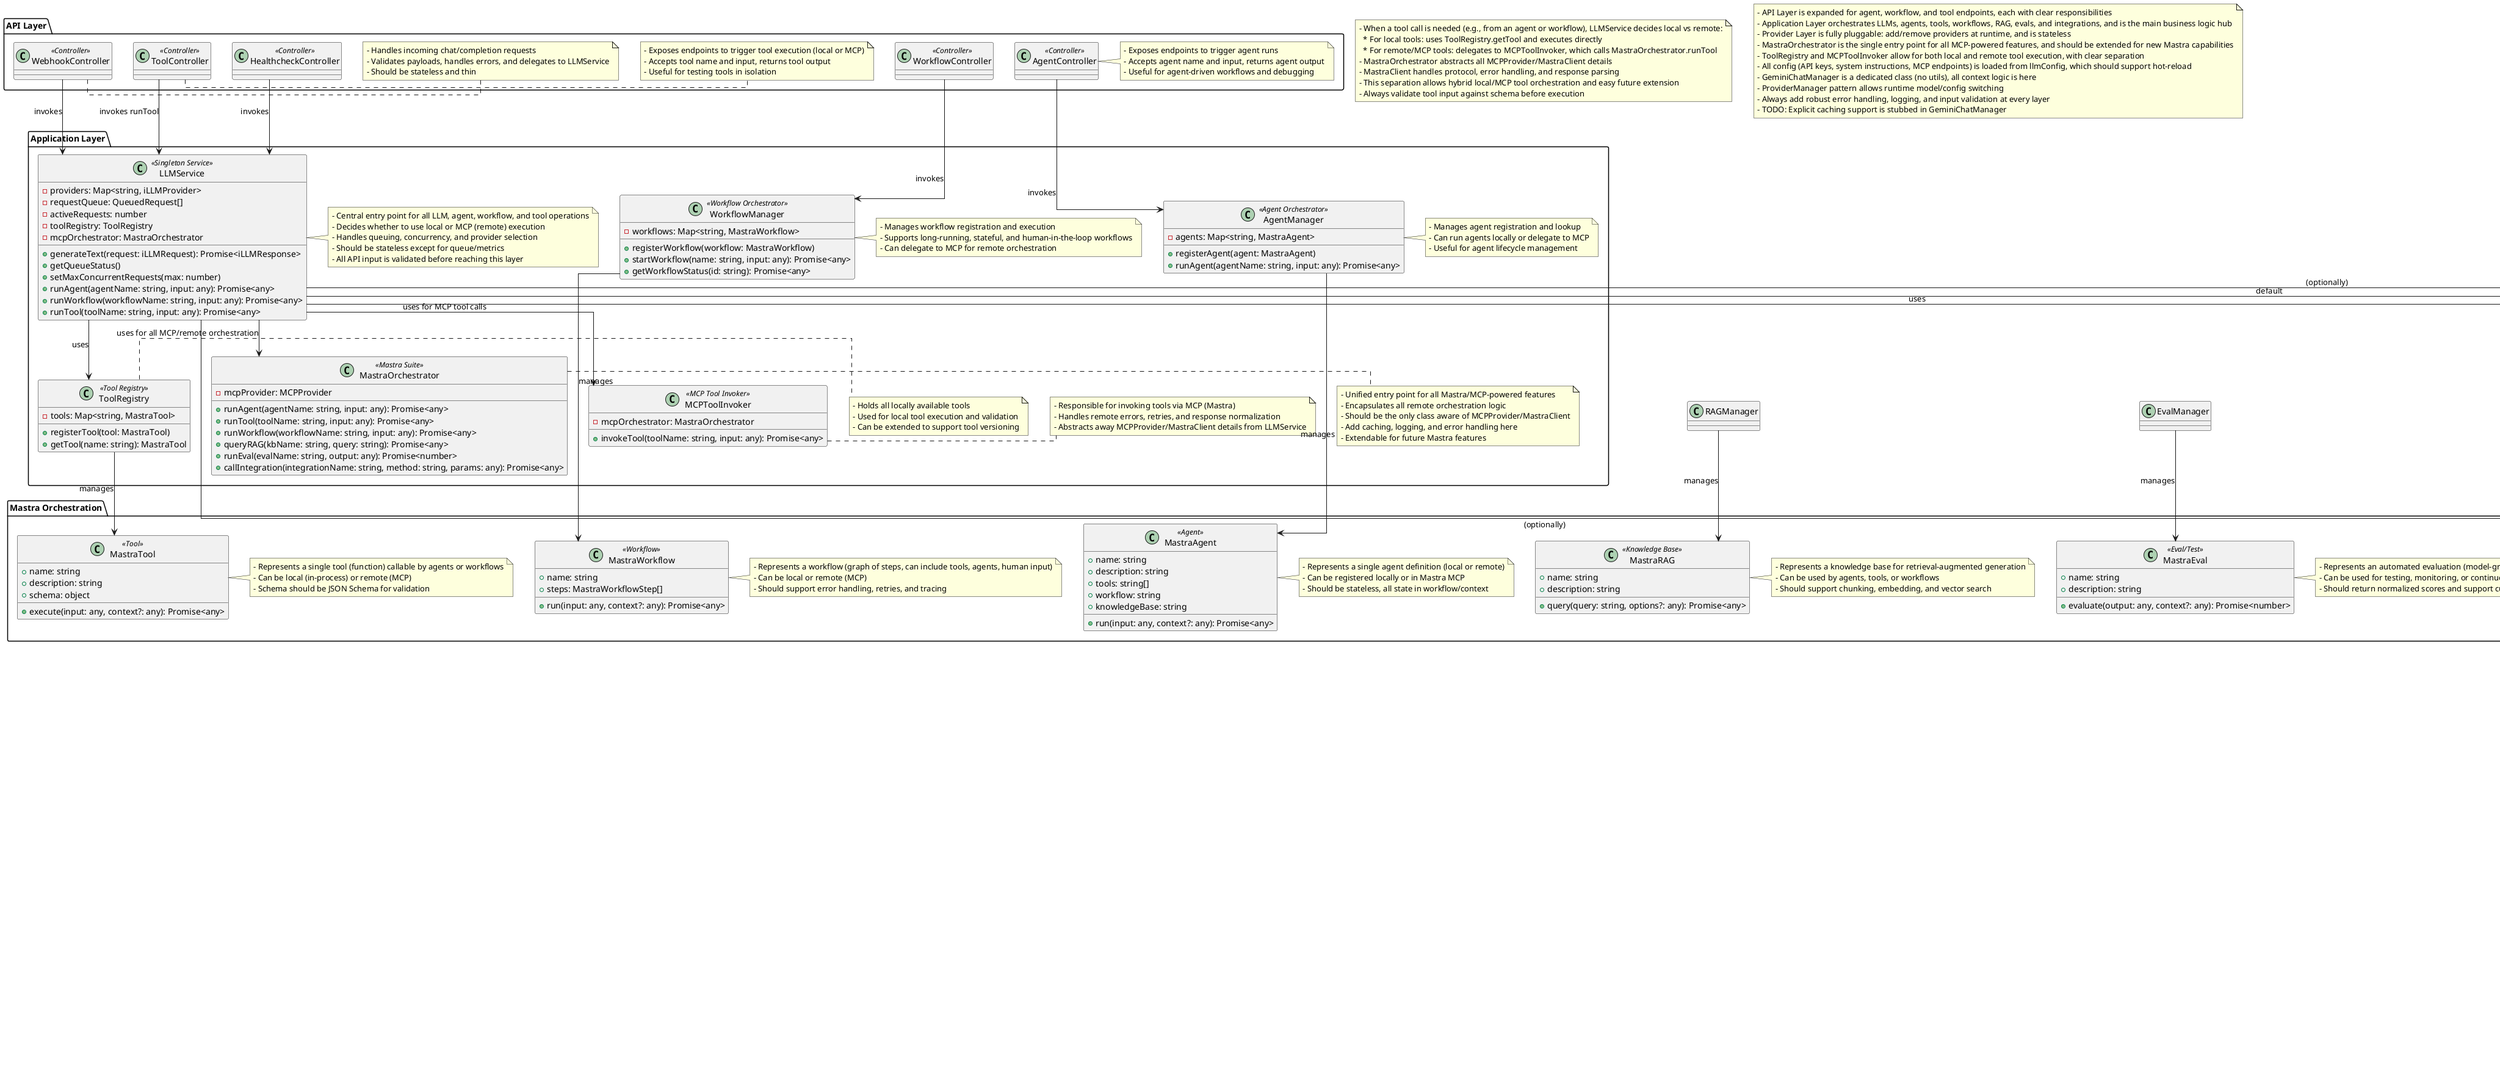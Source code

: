 @startuml
' LLM Architecture v2: justifyprint-chatbot-server with Mastra MCP integration and advanced orchestration
' Expanded with detailed implementation notes for educational, production-level guidance
skinparam linetype ortho

' API Layer: HTTP endpoints, validation, and error handling
package "API Layer" {
  class WebhookController <<Controller>>
  class HealthcheckController <<Controller>>
  class AgentController <<Controller>>
  class WorkflowController <<Controller>>
  class ToolController <<Controller>>
  note right of WebhookController
    - Handles incoming chat/completion requests
    - Validates payloads, handles errors, and delegates to LLMService
    - Should be stateless and thin
  end note
  note right of AgentController
    - Exposes endpoints to trigger agent runs
    - Accepts agent name and input, returns agent output
    - Useful for agent-driven workflows and debugging
  end note
  note right of ToolController
    - Exposes endpoints to trigger tool execution (local or MCP)
    - Accepts tool name and input, returns tool output
    - Useful for testing tools in isolation
  end note
}

' Application Layer: Orchestrates LLM operations, workflows, agents, provider selection, and business logic
package "Application Layer" {
  class LLMService <<Singleton Service>> {
    +generateText(request: iLLMRequest): Promise<iLLMResponse>
    +getQueueStatus()
    +setMaxConcurrentRequests(max: number)
    +runAgent(agentName: string, input: any): Promise<any>
    +runWorkflow(workflowName: string, input: any): Promise<any>
    +runTool(toolName: string, input: any): Promise<any>
    -providers: Map<string, iLLMProvider>
    -requestQueue: QueuedRequest[]
    -activeRequests: number
    -toolRegistry: ToolRegistry
    -mcpOrchestrator: MastraOrchestrator
  }
  note right of LLMService
    - Central entry point for all LLM, agent, workflow, and tool operations
    - Decides whether to use local or MCP (remote) execution
    - Handles queuing, concurrency, and provider selection
    - Should be stateless except for queue/metrics
    - All API input is validated before reaching this layer
  end note
  class AgentManager <<Agent Orchestrator>> {
    +registerAgent(agent: MastraAgent)
    +runAgent(agentName: string, input: any): Promise<any>
    -agents: Map<string, MastraAgent>
  }
  note right of AgentManager
    - Manages agent registration and lookup
    - Can run agents locally or delegate to MCP
    - Useful for agent lifecycle management
  end note
  class WorkflowManager <<Workflow Orchestrator>> {
    +registerWorkflow(workflow: MastraWorkflow)
    +startWorkflow(name: string, input: any): Promise<any>
    +getWorkflowStatus(id: string): Promise<any>
    -workflows: Map<string, MastraWorkflow>
  }
  note right of WorkflowManager
    - Manages workflow registration and execution
    - Supports long-running, stateful, and human-in-the-loop workflows
    - Can delegate to MCP for remote orchestration
  end note
  class ToolRegistry <<Tool Registry>> {
    +registerTool(tool: MastraTool)
    +getTool(name: string): MastraTool
    -tools: Map<string, MastraTool>
  }
  note right of ToolRegistry
    - Holds all locally available tools
    - Used for local tool execution and validation
    - Can be extended to support tool versioning
  end note
  class MCPToolInvoker <<MCP Tool Invoker>> {
    +invokeTool(toolName: string, input: any): Promise<any>
    -mcpOrchestrator: MastraOrchestrator
  }
  note right of MCPToolInvoker
    - Responsible for invoking tools via MCP (Mastra)
    - Handles remote errors, retries, and response normalization
    - Abstracts away MCPProvider/MastraClient details from LLMService
  end note
  class MastraOrchestrator <<Mastra Suite>> {
    +runAgent(agentName: string, input: any): Promise<any>
    +runTool(toolName: string, input: any): Promise<any>
    +runWorkflow(workflowName: string, input: any): Promise<any>
    +queryRAG(kbName: string, query: string): Promise<any>
    +runEval(evalName: string, output: any): Promise<number>
    +callIntegration(integrationName: string, method: string, params: any): Promise<any>
    -mcpProvider: MCPProvider
  }
  note right of MastraOrchestrator
    - Unified entry point for all Mastra/MCP-powered features
    - Encapsulates all remote orchestration logic
    - Should be the only class aware of MCPProvider/MastraClient
    - Add caching, logging, and error handling here
    - Extendable for future Mastra features
  end note
}

' Provider Layer: Implements LLM API logic, context management, and model variants
package "Provider Layer" {
  interface iLLMProvider {
    +generateText(request: iLLMRequest): Promise<iLLMResponse>
  }
  class GeminiProvider <<Provider>> implements iLLMProvider {
    +generateText(request: iLLMRequest): Promise<iLLMResponse>
    -model: GenerativeModel
    -apiKey: string
    -modelName: string
  }
  class GeminiProviderManager <<Manager>> implements iLLMProvider {
    +addModelVariant(config: GeminiModelConfig): GeminiProvider
    +getProvider(modelName: string): GeminiProvider
    +generateText(request: iLLMRequest, modelName?: string): Promise<iLLMResponse>
    -providers: Map<string, GeminiProvider>
  }
  class GeminiChatManager <<Context Manager>> {
    +trimHistory(history, newMessage): Promise<GeminiChatMessage[]>
    +createExplicitCache(systemInstruction, contents): Promise<string>
    +generateWithCache(cacheKey, userMessage): Promise<unknown>
    -toGeminiContent(history): Content[]
    -genAI: GoogleGenerativeAI
    -modelName: string
    -tokenLimit: number
  }
  class MCPProvider <<Provider>> implements iLLMProvider {
    +generateText(request: iLLMRequest): Promise<iLLMResponse>
    +runTool(toolName: string, input: any): Promise<any>
    +runAgent(agentName: string, input: any): Promise<any>
    +runWorkflow(workflowName: string, input: any): Promise<any>
    +queryRAG(kbName: string, query: string): Promise<any>
    +runEval(evalName: string, output: any): Promise<number>
    +callIntegration(integrationName: string, method: string, params: any): Promise<any>
    -mastraClient: MastraClient
  }
  note right of MCPProvider
    - Integrates with Mastra MCP server
    - Handles all remote orchestration (tools, agents, workflows, RAG, evals, integrations)
    - Should be stateless, all state is in Mastra/MCP
    - Handles protocol, retries, and error normalization
  end note
  class MastraClient <<External SDK>> {
    +callModel(model, input, options): Promise<Response>
    +runTool(toolName, input): Promise<Response>
    +runAgent(agentName, input): Promise<Response>
    +runWorkflow(workflowName, input): Promise<Response>
    +queryRAG(kbName, query): Promise<Response>
    +runEval(evalName, input): Promise<Response>
    +callIntegration(integrationName, method, params): Promise<any>
  }
  note right of MastraClient
    - Handles all HTTP/gRPC/WebSocket communication with Mastra MCP server
    - Should be robust to network errors and timeouts
    - Handles authentication, retries, and protocol upgrades
    - Should be easily mockable for testing
  end note
}

' Mastra Orchestration: Advanced features for LLMs
package "Mastra Orchestration" {
  class MastraAgent <<Agent>> {
    +name: string
    +description: string
    +tools: string[]
    +workflow: string
    +knowledgeBase: string
    +run(input: any, context?: any): Promise<any>
  }
  note right of MastraAgent
    - Represents a single agent definition (local or remote)
    - Can be registered locally or in Mastra MCP
    - Should be stateless, all state in workflow/context
  end note
  class MastraTool <<Tool>> {
    +name: string
    +description: string
    +schema: object
    +execute(input: any, context?: any): Promise<any>
  }
  note right of MastraTool
    - Represents a single tool (function) callable by agents or workflows
    - Can be local (in-process) or remote (MCP)
    - Schema should be JSON Schema for validation
  end note
  class MastraWorkflow <<Workflow>> {
    +name: string
    +steps: MastraWorkflowStep[]
    +run(input: any, context?: any): Promise<any>
  }
  note right of MastraWorkflow
    - Represents a workflow (graph of steps, can include tools, agents, human input)
    - Can be local or remote (MCP)
    - Should support error handling, retries, and tracing
  end note
  class MastraRAG <<Knowledge Base>> {
    +name: string
    +description: string
    +query(query: string, options?: any): Promise<any>
  }
  note right of MastraRAG
    - Represents a knowledge base for retrieval-augmented generation
    - Can be used by agents, tools, or workflows
    - Should support chunking, embedding, and vector search
  end note
  class MastraIntegration <<Integration>> {
    +name: string
    +description: string
    +call(method: string, params: any): Promise<any>
  }
  note right of MastraIntegration
    - Represents a third-party API integration
    - Can be called as a tool or workflow step
    - Should be type-safe and support parameter validation
  end note
  class MastraEval <<Eval/Test>> {
    +name: string
    +description: string
    +evaluate(output: any, context?: any): Promise<number>
  }
  note right of MastraEval
    - Represents an automated evaluation (model-graded, rule-based, or statistical)
    - Can be used for testing, monitoring, or continuous evals
    - Should return normalized scores and support custom logic
  end note
}

' Domain & Config: Value objects, config, and message structure
package "Domain & Config" {
  class GeminiChatMessage <<Value Object>> {
    role: string
    parts: Array<{text: string} | { [key: string]: any }>
  }
  class llmConfig <<Config>>
  note right of llmConfig
    - Central config for all providers, API keys, endpoints, and system instructions
    - Should be loaded at startup and validated
    - Supports hot-reload for config changes
  end note
}

' Relationships
WebhookController --> LLMService : invokes
HealthcheckController --> LLMService : invokes
AgentController --> AgentManager : invokes
WorkflowController --> WorkflowManager : invokes
ToolController --> LLMService : invokes runTool
LLMService --> iLLMProvider : uses
LLMService --> GeminiProvider : default
LLMService --> GeminiProviderManager : (optionally)
LLMService --> MCPProvider : (optionally)
LLMService --> ToolRegistry : uses
LLMService --> MCPToolInvoker : uses for MCP tool calls
LLMService --> MastraOrchestrator : uses for all MCP/remote orchestration
AgentManager --> MastraAgent : manages
WorkflowManager --> MastraWorkflow : manages
ToolRegistry --> MastraTool : manages
RAGManager --> MastraRAG : manages
EvalManager --> MastraEval : manages
IntegrationManager --> MastraIntegration : manages
GeminiProviderManager --> GeminiProvider : manages
GeminiProvider ..> GeminiChatManager : uses for context/history
GeminiProvider --> llmConfig : reads
GeminiChatManager --> GeminiChatMessage : manages
MCPProvider --> MastraClient : uses
MCPProvider --> llmConfig : reads

' Tool invocation flow
note as N2
- When a tool call is needed (e.g., from an agent or workflow), LLMService decides local vs remote:
  * For local tools: uses ToolRegistry.getTool and executes directly
  * For remote/MCP tools: delegates to MCPToolInvoker, which calls MastraOrchestrator.runTool
- MastraOrchestrator abstracts all MCPProvider/MastraClient details
- MastraClient handles protocol, error handling, and response parsing
- This separation allows hybrid local/MCP tool orchestration and easy future extension
- Always validate tool input against schema before execution
end note

' External dependency
class GoogleGenerativeAI <<External SDK>>
GeminiProvider --> GoogleGenerativeAI
GeminiChatManager --> GoogleGenerativeAI

' Notes:
note as N1
- API Layer is expanded for agent, workflow, and tool endpoints, each with clear responsibilities
- Application Layer orchestrates LLMs, agents, tools, workflows, RAG, evals, and integrations, and is the main business logic hub
- Provider Layer is fully pluggable: add/remove providers at runtime, and is stateless
- MastraOrchestrator is the single entry point for all MCP-powered features, and should be extended for new Mastra capabilities
- ToolRegistry and MCPToolInvoker allow for both local and remote tool execution, with clear separation
- All config (API keys, system instructions, MCP endpoints) is loaded from llmConfig, which should support hot-reload
- GeminiChatManager is a dedicated class (no utils), all context logic is here
- ProviderManager pattern allows runtime model/config switching
- Always add robust error handling, logging, and input validation at every layer
- TODO: Explicit caching support is stubbed in GeminiChatManager
end note

@enduml
